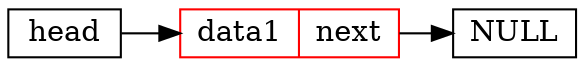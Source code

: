 
digraph add_graph {
    layout=neato;
    node [shape = record,height=.1];
    node0[label = "head", pos = "0,0!"];
    node1[label = "data1|next", pos = "1.5,0!", color="RED"];
    node3[label = "NULL", pos = "3,0!"];

    node0->node1->node3;
} 
